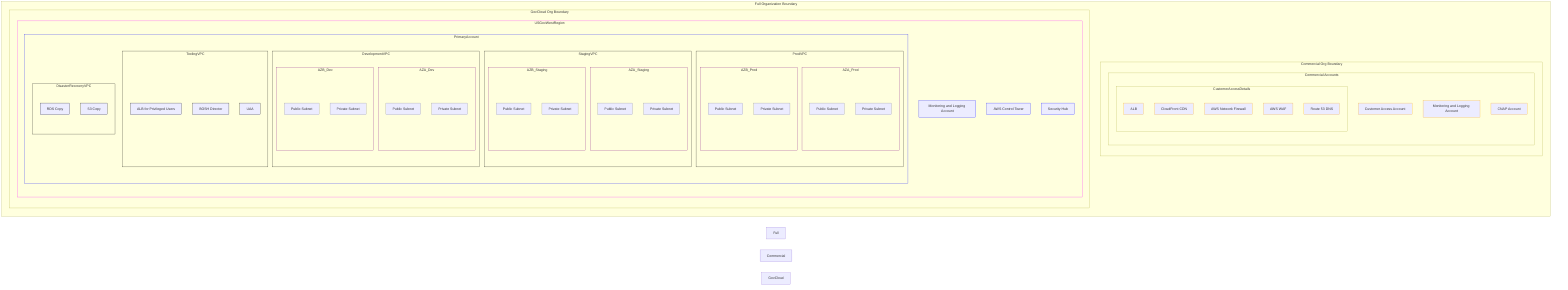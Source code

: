 graph LR
    subgraph Full Organization Boundary
    direction TB
    style Full Organization Boundary stroke:black
        subgraph Commercial Org Boundary
        direction TB
        style Commercial Org Boundary stroke:blue
            subgraph Commercial Accounts
            direction TB
            style Commercial Accounts stroke:orange
                CustomerAccess[Customer Access Account]
                MonitoringLogging[Monitoring and Logging Account]
                CNAP[CNAP Account]
                style CustomerAccess stroke:orange
                style MonitoringLogging stroke:orange
                style CNAP stroke:orange

                subgraph CustomerAccessDetails
                direction TB
                ALB[ALB]
                CloudFront[CloudFront CDN]
                NetworkFirewall[AWS Network Firewall]
                WAF[AWS WAF]
                Route53[Route 53 DNS]
                style ALB stroke:orange
                style CloudFront stroke:orange
                style NetworkFirewall stroke:orange
                style WAF stroke:orange
                style Route53 stroke:orange
                end
            end
        end

        subgraph GovCloud Org Boundary
        direction TB
        style GovCloud Org Boundary stroke:red
            subgraph USGovWestRegion
            direction TB
            style USGovWestRegion stroke:magenta

                subgraph PrimaryAccount
                direction TB
                style PrimaryAccount stroke:blue

                    subgraph ProdVPC
                    direction TB
                    style ProdVPC stroke:black

                        subgraph AZA_Prod
                        direction TB
                        style AZA_Prod stroke:purple
                        PublicSubnet_AZ_A_Prod[Public Subnet]
                        PrivateSubnet_AZ_A_Prod[Private Subnet]
                        style PublicSubnet_AZ_A_Prod stroke:grey
                        style PrivateSubnet_AZ_A_Prod stroke:grey
                        end

                        subgraph AZB_Prod
                        direction TB
                        style AZB_Prod stroke:purple
                        PublicSubnet_AZ_B_Prod[Public Subnet]
                        PrivateSubnet_AZ_B_Prod[Private Subnet]
                        style PublicSubnet_AZ_B_Prod stroke:grey
                        style PrivateSubnet_AZ_B_Prod stroke:grey
                        end
                    end

                    subgraph StagingVPC
                    direction TB
                    style StagingVPC stroke:black

                        subgraph AZA_Staging
                        direction TB
                        style AZA_Staging stroke:purple
                        PublicSubnet_AZ_A_Staging[Public Subnet]
                        PrivateSubnet_AZ_A_Staging[Private Subnet]
                        style PublicSubnet_AZ_A_Staging stroke:grey
                        style PrivateSubnet_AZ_A_Staging stroke:grey
                        end

                        subgraph AZB_Staging
                        direction TB
                        style AZB_Staging stroke:purple
                        PublicSubnet_AZ_B_Staging[Public Subnet]
                        PrivateSubnet_AZ_B_Staging[Private Subnet]
                        style PublicSubnet_AZ_B_Staging stroke:grey
                        style PrivateSubnet_AZ_B_Staging stroke:grey
                        end
                    end

                    subgraph DevelopmentVPC
                    direction TB
                    style DevelopmentVPC stroke:black

                        subgraph AZA_Dev
                        direction TB
                        style AZA_Dev stroke:purple
                        PublicSubnet_AZ_A_Dev[Public Subnet]
                        PrivateSubnet_AZ_A_Dev[Private Subnet]
                        style PublicSubnet_AZ_A_Dev stroke:grey
                        style PrivateSubnet_AZ_A_Dev stroke:grey
                        end

                        subgraph AZB_Dev
                        direction TB
                        style AZB_Dev stroke:purple
                        PublicSubnet_AZ_B_Dev[Public Subnet]
                        PrivateSubnet_AZ_B_Dev[Private Subnet]
                        style PublicSubnet_AZ_B_Dev stroke:grey
                        style PrivateSubnet_AZ_B_Dev stroke:grey
                        end
                    end

                    subgraph ToolingVPC
                    direction TB
                    style ToolingVPC stroke:black
                    ALB_Privileged[ALB for Privileged Users]
                    BOSH_Director[BOSH Director]
                    UAA[UAA]
                    style ALB_Privileged stroke:black
                    style BOSH_Director stroke:black
                    style UAA stroke:black
                    end

                    subgraph DisasterRecoveryVPC
                    direction TB
                    style DisasterRecoveryVPC stroke:black
                    RDS_Copy[RDS Copy]
                    S3_Copy[S3 Copy]
                    style RDS_Copy stroke:black
                    style S3_Copy stroke:black
                    end
                end

                MonitoringLoggingAccount[Monitoring and Logging Account]
                AWSControlTower[AWS Control Tower]
                SecurityHub[Security Hub]
                style MonitoringLoggingAccount stroke:blue
                style AWSControlTower stroke:blue
                style SecurityHub stroke:blue
            end
        end
    end